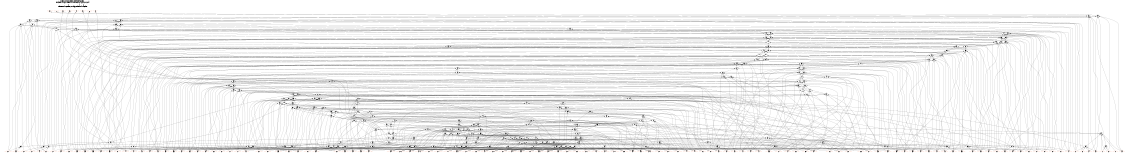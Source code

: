 # Network structure generated by ABC

digraph network {
size = "7.5,10";
center = true;
edge [dir = back];

{
  node [shape = plaintext];
  edge [style = invis];
  LevelTitle1 [label=""];
  LevelTitle2 [label=""];
  Level32 [label = ""];
  Level31 [label = ""];
  Level30 [label = ""];
  Level29 [label = ""];
  Level28 [label = ""];
  Level27 [label = ""];
  Level26 [label = ""];
  Level25 [label = ""];
  Level24 [label = ""];
  Level23 [label = ""];
  Level22 [label = ""];
  Level21 [label = ""];
  Level20 [label = ""];
  Level19 [label = ""];
  Level18 [label = ""];
  Level17 [label = ""];
  Level16 [label = ""];
  Level15 [label = ""];
  Level14 [label = ""];
  Level13 [label = ""];
  Level12 [label = ""];
  Level11 [label = ""];
  Level10 [label = ""];
  Level9 [label = ""];
  Level8 [label = ""];
  Level7 [label = ""];
  Level6 [label = ""];
  Level5 [label = ""];
  Level4 [label = ""];
  Level3 [label = ""];
  Level2 [label = ""];
  Level1 [label = ""];
  Level0 [label = ""];
  LevelTitle1 ->  LevelTitle2 ->  Level32 ->  Level31 ->  Level30 ->  Level29 ->  Level28 ->  Level27 ->  Level26 ->  Level25 ->  Level24 ->  Level23 ->  Level22 ->  Level21 ->  Level20 ->  Level19 ->  Level18 ->  Level17 ->  Level16 ->  Level15 ->  Level14 ->  Level13 ->  Level12 ->  Level11 ->  Level10 ->  Level9 ->  Level8 ->  Level7 ->  Level6 ->  Level5 ->  Level4 ->  Level3 ->  Level2 ->  Level1 ->  Level0;
}

{
  rank = same;
  LevelTitle1;
  title1 [shape=plaintext,
          fontsize=20,
          fontname = "Times-Roman",
          label="Network structure visualized by ABC\nBenchmark \"top\". Time was Wed Oct 16 16:02:00 2024. "
         ];
}

{
  rank = same;
  LevelTitle2;
  title2 [shape=plaintext,
          fontsize=18,
          fontname = "Times-Roman",
          label="The network contains 210 logic nodes and 0 latches.\n"
         ];
}

{
  rank = same;
  Level32;
  Node129 [label = "P0", shape = invtriangle, color = coral, fillcolor = coral];
  Node130 [label = "P1", shape = invtriangle, color = coral, fillcolor = coral];
  Node131 [label = "P2", shape = invtriangle, color = coral, fillcolor = coral];
  Node132 [label = "P3", shape = invtriangle, color = coral, fillcolor = coral];
  Node133 [label = "P4", shape = invtriangle, color = coral, fillcolor = coral];
  Node134 [label = "P5", shape = invtriangle, color = coral, fillcolor = coral];
  Node135 [label = "P6", shape = invtriangle, color = coral, fillcolor = coral];
  Node136 [label = "F", shape = invtriangle, color = coral, fillcolor = coral];
}

{
  rank = same;
  Level31;
  Node138 [label = "138\n", shape = ellipse];
  Node200 [label = "200\n", shape = ellipse];
}

{
  rank = same;
  Level30;
  Node139 [label = "139\n", shape = ellipse];
  Node198 [label = "198\n", shape = ellipse];
  Node201 [label = "201\n", shape = ellipse];
  Node263 [label = "263\n", shape = ellipse];
}

{
  rank = same;
  Level29;
  Node140 [label = "140\n", shape = ellipse];
  Node197 [label = "197\n", shape = ellipse];
  Node202 [label = "202\n", shape = ellipse];
  Node259 [label = "259\n", shape = ellipse];
}

{
  rank = same;
  Level28;
  Node141 [label = "141\n", shape = ellipse];
  Node196 [label = "196\n", shape = ellipse];
  Node203 [label = "203\n", shape = ellipse];
  Node258 [label = "258\n", shape = ellipse];
}

{
  rank = same;
  Level27;
  Node142 [label = "142\n", shape = ellipse];
  Node195 [label = "195\n", shape = ellipse];
  Node204 [label = "204\n", shape = ellipse];
  Node257 [label = "257\n", shape = ellipse];
}

{
  rank = same;
  Level26;
  Node143 [label = "143\n", shape = ellipse];
  Node194 [label = "194\n", shape = ellipse];
  Node205 [label = "205\n", shape = ellipse];
  Node256 [label = "256\n", shape = ellipse];
}

{
  rank = same;
  Level25;
  Node144 [label = "144\n", shape = ellipse];
  Node193 [label = "193\n", shape = ellipse];
  Node206 [label = "206\n", shape = ellipse];
  Node255 [label = "255\n", shape = ellipse];
}

{
  rank = same;
  Level24;
  Node145 [label = "145\n", shape = ellipse];
  Node192 [label = "192\n", shape = ellipse];
  Node207 [label = "207\n", shape = ellipse];
  Node254 [label = "254\n", shape = ellipse];
}

{
  rank = same;
  Level23;
  Node146 [label = "146\n", shape = ellipse];
  Node191 [label = "191\n", shape = ellipse];
  Node208 [label = "208\n", shape = ellipse];
  Node253 [label = "253\n", shape = ellipse];
}

{
  rank = same;
  Level22;
  Node147 [label = "147\n", shape = ellipse];
  Node190 [label = "190\n", shape = ellipse];
  Node209 [label = "209\n", shape = ellipse];
  Node252 [label = "252\n", shape = ellipse];
}

{
  rank = same;
  Level21;
  Node148 [label = "148\n", shape = ellipse];
  Node189 [label = "189\n", shape = ellipse];
  Node210 [label = "210\n", shape = ellipse];
  Node251 [label = "251\n", shape = ellipse];
}

{
  rank = same;
  Level20;
  Node149 [label = "149\n", shape = ellipse];
  Node188 [label = "188\n", shape = ellipse];
  Node211 [label = "211\n", shape = ellipse];
  Node250 [label = "250\n", shape = ellipse];
}

{
  rank = same;
  Level19;
  Node150 [label = "150\n", shape = ellipse];
  Node187 [label = "187\n", shape = ellipse];
  Node212 [label = "212\n", shape = ellipse];
  Node249 [label = "249\n", shape = ellipse];
}

{
  rank = same;
  Level18;
  Node151 [label = "151\n", shape = ellipse];
  Node186 [label = "186\n", shape = ellipse];
  Node213 [label = "213\n", shape = ellipse];
  Node248 [label = "248\n", shape = ellipse];
}

{
  rank = same;
  Level17;
  Node152 [label = "152\n", shape = ellipse];
  Node185 [label = "185\n", shape = ellipse];
  Node214 [label = "214\n", shape = ellipse];
  Node247 [label = "247\n", shape = ellipse];
}

{
  rank = same;
  Level16;
  Node153 [label = "153\n", shape = ellipse];
  Node184 [label = "184\n", shape = ellipse];
  Node215 [label = "215\n", shape = ellipse];
  Node246 [label = "246\n", shape = ellipse];
}

{
  rank = same;
  Level15;
  Node154 [label = "154\n", shape = ellipse];
  Node183 [label = "183\n", shape = ellipse];
  Node216 [label = "216\n", shape = ellipse];
  Node245 [label = "245\n", shape = ellipse];
}

{
  rank = same;
  Level14;
  Node155 [label = "155\n", shape = ellipse];
  Node182 [label = "182\n", shape = ellipse];
  Node217 [label = "217\n", shape = ellipse];
  Node244 [label = "244\n", shape = ellipse];
}

{
  rank = same;
  Level13;
  Node156 [label = "156\n", shape = ellipse];
  Node181 [label = "181\n", shape = ellipse];
  Node218 [label = "218\n", shape = ellipse];
  Node243 [label = "243\n", shape = ellipse];
  Node264 [label = "264\n", shape = ellipse];
}

{
  rank = same;
  Level12;
  Node157 [label = "157\n", shape = ellipse];
  Node180 [label = "180\n", shape = ellipse];
  Node219 [label = "219\n", shape = ellipse];
  Node242 [label = "242\n", shape = ellipse];
  Node265 [label = "265\n", shape = ellipse];
  Node305 [label = "305\n", shape = ellipse];
  Node310 [label = "310\n", shape = ellipse];
}

{
  rank = same;
  Level11;
  Node158 [label = "158\n", shape = ellipse];
  Node179 [label = "179\n", shape = ellipse];
  Node220 [label = "220\n", shape = ellipse];
  Node241 [label = "241\n", shape = ellipse];
  Node266 [label = "266\n", shape = ellipse];
  Node311 [label = "311\n", shape = ellipse];
}

{
  rank = same;
  Level10;
  Node159 [label = "159\n", shape = ellipse];
  Node178 [label = "178\n", shape = ellipse];
  Node221 [label = "221\n", shape = ellipse];
  Node240 [label = "240\n", shape = ellipse];
  Node267 [label = "267\n", shape = ellipse];
  Node299 [label = "299\n", shape = ellipse];
  Node312 [label = "312\n", shape = ellipse];
}

{
  rank = same;
  Level9;
  Node160 [label = "160\n", shape = ellipse];
  Node177 [label = "177\n", shape = ellipse];
  Node222 [label = "222\n", shape = ellipse];
  Node239 [label = "239\n", shape = ellipse];
  Node268 [label = "268\n", shape = ellipse];
  Node313 [label = "313\n", shape = ellipse];
}

{
  rank = same;
  Level8;
  Node161 [label = "161\n", shape = ellipse];
  Node176 [label = "176\n", shape = ellipse];
  Node223 [label = "223\n", shape = ellipse];
  Node238 [label = "238\n", shape = ellipse];
  Node269 [label = "269\n", shape = ellipse];
  Node314 [label = "314\n", shape = ellipse];
}

{
  rank = same;
  Level7;
  Node162 [label = "162\n", shape = ellipse];
  Node175 [label = "175\n", shape = ellipse];
  Node224 [label = "224\n", shape = ellipse];
  Node237 [label = "237\n", shape = ellipse];
  Node270 [label = "270\n", shape = ellipse];
  Node292 [label = "292\n", shape = ellipse];
  Node315 [label = "315\n", shape = ellipse];
  Node346 [label = "346\n", shape = ellipse];
}

{
  rank = same;
  Level6;
  Node163 [label = "163\n", shape = ellipse];
  Node174 [label = "174\n", shape = ellipse];
  Node225 [label = "225\n", shape = ellipse];
  Node236 [label = "236\n", shape = ellipse];
  Node271 [label = "271\n", shape = ellipse];
  Node316 [label = "316\n", shape = ellipse];
  Node331 [label = "331\n", shape = ellipse];
  Node341 [label = "341\n", shape = ellipse];
  Node345 [label = "345\n", shape = ellipse];
}

{
  rank = same;
  Level5;
  Node164 [label = "164\n", shape = ellipse];
  Node173 [label = "173\n", shape = ellipse];
  Node226 [label = "226\n", shape = ellipse];
  Node272 [label = "272\n", shape = ellipse];
  Node287 [label = "287\n", shape = ellipse];
  Node317 [label = "317\n", shape = ellipse];
  Node332 [label = "332\n", shape = ellipse];
  Node336 [label = "336\n", shape = ellipse];
  Node342 [label = "342\n", shape = ellipse];
}

{
  rank = same;
  Level4;
  Node165 [label = "165\n", shape = ellipse];
  Node172 [label = "172\n", shape = ellipse];
  Node227 [label = "227\n", shape = ellipse];
  Node273 [label = "273\n", shape = ellipse];
  Node282 [label = "282\n", shape = ellipse];
  Node318 [label = "318\n", shape = ellipse];
  Node333 [label = "333\n", shape = ellipse];
  Node343 [label = "343\n", shape = ellipse];
  Node344 [label = "344\n", shape = ellipse];
  Node347 [label = "347\n", shape = ellipse];
}

{
  rank = same;
  Level3;
  Node166 [label = "166\n", shape = ellipse];
  Node171 [label = "171\n", shape = ellipse];
  Node228 [label = "228\n", shape = ellipse];
  Node233 [label = "233\n", shape = ellipse];
  Node274 [label = "274\n", shape = ellipse];
  Node278 [label = "278\n", shape = ellipse];
  Node319 [label = "319\n", shape = ellipse];
  Node327 [label = "327\n", shape = ellipse];
  Node334 [label = "334\n", shape = ellipse];
  Node335 [label = "335\n", shape = ellipse];
  Node337 [label = "337\n", shape = ellipse];
  Node338 [label = "338\n", shape = ellipse];
  Node339 [label = "339\n", shape = ellipse];
  Node340 [label = "340\n", shape = ellipse];
}

{
  rank = same;
  Level2;
  Node167 [label = "167\n", shape = ellipse];
  Node170 [label = "170\n", shape = ellipse];
  Node229 [label = "229\n", shape = ellipse];
  Node275 [label = "275\n", shape = ellipse];
  Node307 [label = "307\n", shape = ellipse];
  Node308 [label = "308\n", shape = ellipse];
  Node320 [label = "320\n", shape = ellipse];
  Node321 [label = "321\n", shape = ellipse];
  Node322 [label = "322\n", shape = ellipse];
  Node323 [label = "323\n", shape = ellipse];
  Node324 [label = "324\n", shape = ellipse];
  Node325 [label = "325\n", shape = ellipse];
  Node326 [label = "326\n", shape = ellipse];
  Node328 [label = "328\n", shape = ellipse];
  Node329 [label = "329\n", shape = ellipse];
  Node330 [label = "330\n", shape = ellipse];
}

{
  rank = same;
  Level1;
  Node168 [label = "168\n", shape = ellipse];
  Node169 [label = "169\n", shape = ellipse];
  Node199 [label = "199\n", shape = ellipse];
  Node230 [label = "230\n", shape = ellipse];
  Node231 [label = "231\n", shape = ellipse];
  Node232 [label = "232\n", shape = ellipse];
  Node234 [label = "234\n", shape = ellipse];
  Node235 [label = "235\n", shape = ellipse];
  Node260 [label = "260\n", shape = ellipse];
  Node261 [label = "261\n", shape = ellipse];
  Node262 [label = "262\n", shape = ellipse];
  Node276 [label = "276\n", shape = ellipse];
  Node277 [label = "277\n", shape = ellipse];
  Node279 [label = "279\n", shape = ellipse];
  Node280 [label = "280\n", shape = ellipse];
  Node281 [label = "281\n", shape = ellipse];
  Node283 [label = "283\n", shape = ellipse];
  Node284 [label = "284\n", shape = ellipse];
  Node285 [label = "285\n", shape = ellipse];
  Node286 [label = "286\n", shape = ellipse];
  Node288 [label = "288\n", shape = ellipse];
  Node289 [label = "289\n", shape = ellipse];
  Node290 [label = "290\n", shape = ellipse];
  Node291 [label = "291\n", shape = ellipse];
  Node293 [label = "293\n", shape = ellipse];
  Node294 [label = "294\n", shape = ellipse];
  Node295 [label = "295\n", shape = ellipse];
  Node296 [label = "296\n", shape = ellipse];
  Node297 [label = "297\n", shape = ellipse];
  Node298 [label = "298\n", shape = ellipse];
  Node300 [label = "300\n", shape = ellipse];
  Node301 [label = "301\n", shape = ellipse];
  Node302 [label = "302\n", shape = ellipse];
  Node303 [label = "303\n", shape = ellipse];
  Node304 [label = "304\n", shape = ellipse];
  Node306 [label = "306\n", shape = ellipse];
  Node309 [label = "309\n", shape = ellipse];
}

{
  rank = same;
  Level0;
  Node1 [label = "A0", shape = triangle, color = coral, fillcolor = coral];
  Node2 [label = "A1", shape = triangle, color = coral, fillcolor = coral];
  Node3 [label = "A2", shape = triangle, color = coral, fillcolor = coral];
  Node4 [label = "A3", shape = triangle, color = coral, fillcolor = coral];
  Node5 [label = "A4", shape = triangle, color = coral, fillcolor = coral];
  Node6 [label = "A5", shape = triangle, color = coral, fillcolor = coral];
  Node7 [label = "A6", shape = triangle, color = coral, fillcolor = coral];
  Node8 [label = "A7", shape = triangle, color = coral, fillcolor = coral];
  Node9 [label = "A8", shape = triangle, color = coral, fillcolor = coral];
  Node10 [label = "A9", shape = triangle, color = coral, fillcolor = coral];
  Node11 [label = "A10", shape = triangle, color = coral, fillcolor = coral];
  Node12 [label = "A11", shape = triangle, color = coral, fillcolor = coral];
  Node13 [label = "A12", shape = triangle, color = coral, fillcolor = coral];
  Node14 [label = "A13", shape = triangle, color = coral, fillcolor = coral];
  Node15 [label = "A14", shape = triangle, color = coral, fillcolor = coral];
  Node16 [label = "A15", shape = triangle, color = coral, fillcolor = coral];
  Node17 [label = "A16", shape = triangle, color = coral, fillcolor = coral];
  Node18 [label = "A17", shape = triangle, color = coral, fillcolor = coral];
  Node19 [label = "A18", shape = triangle, color = coral, fillcolor = coral];
  Node20 [label = "A19", shape = triangle, color = coral, fillcolor = coral];
  Node21 [label = "A20", shape = triangle, color = coral, fillcolor = coral];
  Node22 [label = "A21", shape = triangle, color = coral, fillcolor = coral];
  Node23 [label = "A22", shape = triangle, color = coral, fillcolor = coral];
  Node24 [label = "A23", shape = triangle, color = coral, fillcolor = coral];
  Node25 [label = "A24", shape = triangle, color = coral, fillcolor = coral];
  Node26 [label = "A25", shape = triangle, color = coral, fillcolor = coral];
  Node27 [label = "A26", shape = triangle, color = coral, fillcolor = coral];
  Node28 [label = "A27", shape = triangle, color = coral, fillcolor = coral];
  Node29 [label = "A28", shape = triangle, color = coral, fillcolor = coral];
  Node30 [label = "A29", shape = triangle, color = coral, fillcolor = coral];
  Node31 [label = "A30", shape = triangle, color = coral, fillcolor = coral];
  Node32 [label = "A31", shape = triangle, color = coral, fillcolor = coral];
  Node33 [label = "A32", shape = triangle, color = coral, fillcolor = coral];
  Node34 [label = "A33", shape = triangle, color = coral, fillcolor = coral];
  Node35 [label = "A34", shape = triangle, color = coral, fillcolor = coral];
  Node36 [label = "A35", shape = triangle, color = coral, fillcolor = coral];
  Node37 [label = "A36", shape = triangle, color = coral, fillcolor = coral];
  Node38 [label = "A37", shape = triangle, color = coral, fillcolor = coral];
  Node39 [label = "A38", shape = triangle, color = coral, fillcolor = coral];
  Node40 [label = "A39", shape = triangle, color = coral, fillcolor = coral];
  Node41 [label = "A40", shape = triangle, color = coral, fillcolor = coral];
  Node42 [label = "A41", shape = triangle, color = coral, fillcolor = coral];
  Node43 [label = "A42", shape = triangle, color = coral, fillcolor = coral];
  Node44 [label = "A43", shape = triangle, color = coral, fillcolor = coral];
  Node45 [label = "A44", shape = triangle, color = coral, fillcolor = coral];
  Node46 [label = "A45", shape = triangle, color = coral, fillcolor = coral];
  Node47 [label = "A46", shape = triangle, color = coral, fillcolor = coral];
  Node48 [label = "A47", shape = triangle, color = coral, fillcolor = coral];
  Node49 [label = "A48", shape = triangle, color = coral, fillcolor = coral];
  Node50 [label = "A49", shape = triangle, color = coral, fillcolor = coral];
  Node51 [label = "A50", shape = triangle, color = coral, fillcolor = coral];
  Node52 [label = "A51", shape = triangle, color = coral, fillcolor = coral];
  Node53 [label = "A52", shape = triangle, color = coral, fillcolor = coral];
  Node54 [label = "A53", shape = triangle, color = coral, fillcolor = coral];
  Node55 [label = "A54", shape = triangle, color = coral, fillcolor = coral];
  Node56 [label = "A55", shape = triangle, color = coral, fillcolor = coral];
  Node57 [label = "A56", shape = triangle, color = coral, fillcolor = coral];
  Node58 [label = "A57", shape = triangle, color = coral, fillcolor = coral];
  Node59 [label = "A58", shape = triangle, color = coral, fillcolor = coral];
  Node60 [label = "A59", shape = triangle, color = coral, fillcolor = coral];
  Node61 [label = "A60", shape = triangle, color = coral, fillcolor = coral];
  Node62 [label = "A61", shape = triangle, color = coral, fillcolor = coral];
  Node63 [label = "A62", shape = triangle, color = coral, fillcolor = coral];
  Node64 [label = "A63", shape = triangle, color = coral, fillcolor = coral];
  Node65 [label = "A64", shape = triangle, color = coral, fillcolor = coral];
  Node66 [label = "A65", shape = triangle, color = coral, fillcolor = coral];
  Node67 [label = "A66", shape = triangle, color = coral, fillcolor = coral];
  Node68 [label = "A67", shape = triangle, color = coral, fillcolor = coral];
  Node69 [label = "A68", shape = triangle, color = coral, fillcolor = coral];
  Node70 [label = "A69", shape = triangle, color = coral, fillcolor = coral];
  Node71 [label = "A70", shape = triangle, color = coral, fillcolor = coral];
  Node72 [label = "A71", shape = triangle, color = coral, fillcolor = coral];
  Node73 [label = "A72", shape = triangle, color = coral, fillcolor = coral];
  Node74 [label = "A73", shape = triangle, color = coral, fillcolor = coral];
  Node75 [label = "A74", shape = triangle, color = coral, fillcolor = coral];
  Node76 [label = "A75", shape = triangle, color = coral, fillcolor = coral];
  Node77 [label = "A76", shape = triangle, color = coral, fillcolor = coral];
  Node78 [label = "A77", shape = triangle, color = coral, fillcolor = coral];
  Node79 [label = "A78", shape = triangle, color = coral, fillcolor = coral];
  Node80 [label = "A79", shape = triangle, color = coral, fillcolor = coral];
  Node81 [label = "A80", shape = triangle, color = coral, fillcolor = coral];
  Node82 [label = "A81", shape = triangle, color = coral, fillcolor = coral];
  Node83 [label = "A82", shape = triangle, color = coral, fillcolor = coral];
  Node84 [label = "A83", shape = triangle, color = coral, fillcolor = coral];
  Node85 [label = "A84", shape = triangle, color = coral, fillcolor = coral];
  Node86 [label = "A85", shape = triangle, color = coral, fillcolor = coral];
  Node87 [label = "A86", shape = triangle, color = coral, fillcolor = coral];
  Node88 [label = "A87", shape = triangle, color = coral, fillcolor = coral];
  Node89 [label = "A88", shape = triangle, color = coral, fillcolor = coral];
  Node90 [label = "A89", shape = triangle, color = coral, fillcolor = coral];
  Node91 [label = "A90", shape = triangle, color = coral, fillcolor = coral];
  Node92 [label = "A91", shape = triangle, color = coral, fillcolor = coral];
  Node93 [label = "A92", shape = triangle, color = coral, fillcolor = coral];
  Node94 [label = "A93", shape = triangle, color = coral, fillcolor = coral];
  Node95 [label = "A94", shape = triangle, color = coral, fillcolor = coral];
  Node96 [label = "A95", shape = triangle, color = coral, fillcolor = coral];
  Node97 [label = "A96", shape = triangle, color = coral, fillcolor = coral];
  Node98 [label = "A97", shape = triangle, color = coral, fillcolor = coral];
  Node99 [label = "A98", shape = triangle, color = coral, fillcolor = coral];
  Node100 [label = "A99", shape = triangle, color = coral, fillcolor = coral];
  Node101 [label = "A100", shape = triangle, color = coral, fillcolor = coral];
  Node102 [label = "A101", shape = triangle, color = coral, fillcolor = coral];
  Node103 [label = "A102", shape = triangle, color = coral, fillcolor = coral];
  Node104 [label = "A103", shape = triangle, color = coral, fillcolor = coral];
  Node105 [label = "A104", shape = triangle, color = coral, fillcolor = coral];
  Node106 [label = "A105", shape = triangle, color = coral, fillcolor = coral];
  Node107 [label = "A106", shape = triangle, color = coral, fillcolor = coral];
  Node108 [label = "A107", shape = triangle, color = coral, fillcolor = coral];
  Node109 [label = "A108", shape = triangle, color = coral, fillcolor = coral];
  Node110 [label = "A109", shape = triangle, color = coral, fillcolor = coral];
  Node111 [label = "A110", shape = triangle, color = coral, fillcolor = coral];
  Node112 [label = "A111", shape = triangle, color = coral, fillcolor = coral];
  Node113 [label = "A112", shape = triangle, color = coral, fillcolor = coral];
  Node114 [label = "A113", shape = triangle, color = coral, fillcolor = coral];
  Node115 [label = "A114", shape = triangle, color = coral, fillcolor = coral];
  Node116 [label = "A115", shape = triangle, color = coral, fillcolor = coral];
  Node117 [label = "A116", shape = triangle, color = coral, fillcolor = coral];
  Node118 [label = "A117", shape = triangle, color = coral, fillcolor = coral];
  Node119 [label = "A118", shape = triangle, color = coral, fillcolor = coral];
  Node120 [label = "A119", shape = triangle, color = coral, fillcolor = coral];
  Node121 [label = "A120", shape = triangle, color = coral, fillcolor = coral];
  Node122 [label = "A121", shape = triangle, color = coral, fillcolor = coral];
  Node123 [label = "A122", shape = triangle, color = coral, fillcolor = coral];
  Node124 [label = "A123", shape = triangle, color = coral, fillcolor = coral];
  Node125 [label = "A124", shape = triangle, color = coral, fillcolor = coral];
  Node126 [label = "A125", shape = triangle, color = coral, fillcolor = coral];
  Node127 [label = "A126", shape = triangle, color = coral, fillcolor = coral];
  Node128 [label = "A127", shape = triangle, color = coral, fillcolor = coral];
}

title1 -> title2 [style = invis];
title2 -> Node129 [style = invis];
title2 -> Node130 [style = invis];
title2 -> Node131 [style = invis];
title2 -> Node132 [style = invis];
title2 -> Node133 [style = invis];
title2 -> Node134 [style = invis];
title2 -> Node135 [style = invis];
title2 -> Node136 [style = invis];
Node129 -> Node130 [style = invis];
Node130 -> Node131 [style = invis];
Node131 -> Node132 [style = invis];
Node132 -> Node133 [style = invis];
Node133 -> Node134 [style = invis];
Node134 -> Node135 [style = invis];
Node135 -> Node136 [style = invis];
Node129 -> Node138 [style = solid];
Node130 -> Node200 [style = solid];
Node131 -> Node264 [style = solid];
Node132 -> Node310 [style = solid];
Node133 -> Node331 [style = solid];
Node134 -> Node341 [style = solid];
Node135 -> Node345 [style = solid];
Node136 -> Node346 [style = solid];
Node138 -> Node139 [style = solid];
Node138 -> Node198 [style = solid];
Node138 -> Node199 [style = solid];
Node138 -> Node4 [style = solid];
Node138 -> Node5 [style = solid];
Node138 -> Node6 [style = solid];
Node139 -> Node140 [style = solid];
Node139 -> Node197 [style = solid];
Node139 -> Node8 [style = solid];
Node139 -> Node9 [style = solid];
Node139 -> Node10 [style = solid];
Node140 -> Node141 [style = solid];
Node140 -> Node196 [style = solid];
Node140 -> Node12 [style = solid];
Node140 -> Node13 [style = solid];
Node140 -> Node14 [style = solid];
Node141 -> Node142 [style = solid];
Node141 -> Node195 [style = solid];
Node141 -> Node16 [style = solid];
Node141 -> Node17 [style = solid];
Node141 -> Node18 [style = solid];
Node142 -> Node143 [style = solid];
Node142 -> Node194 [style = solid];
Node142 -> Node20 [style = solid];
Node142 -> Node21 [style = solid];
Node142 -> Node22 [style = solid];
Node143 -> Node144 [style = solid];
Node143 -> Node193 [style = solid];
Node143 -> Node24 [style = solid];
Node143 -> Node25 [style = solid];
Node143 -> Node26 [style = solid];
Node144 -> Node145 [style = solid];
Node144 -> Node192 [style = solid];
Node144 -> Node28 [style = solid];
Node144 -> Node29 [style = solid];
Node144 -> Node30 [style = solid];
Node145 -> Node146 [style = solid];
Node145 -> Node191 [style = solid];
Node145 -> Node32 [style = solid];
Node145 -> Node33 [style = solid];
Node145 -> Node34 [style = solid];
Node146 -> Node147 [style = solid];
Node146 -> Node190 [style = solid];
Node146 -> Node36 [style = solid];
Node146 -> Node37 [style = solid];
Node146 -> Node38 [style = solid];
Node147 -> Node148 [style = solid];
Node147 -> Node189 [style = solid];
Node147 -> Node40 [style = solid];
Node147 -> Node41 [style = solid];
Node147 -> Node42 [style = solid];
Node148 -> Node149 [style = solid];
Node148 -> Node188 [style = solid];
Node148 -> Node44 [style = solid];
Node148 -> Node45 [style = solid];
Node148 -> Node46 [style = solid];
Node149 -> Node150 [style = solid];
Node149 -> Node187 [style = solid];
Node149 -> Node48 [style = solid];
Node149 -> Node49 [style = solid];
Node149 -> Node50 [style = solid];
Node150 -> Node151 [style = solid];
Node150 -> Node186 [style = solid];
Node150 -> Node52 [style = solid];
Node150 -> Node53 [style = solid];
Node150 -> Node54 [style = solid];
Node151 -> Node152 [style = solid];
Node151 -> Node185 [style = solid];
Node151 -> Node56 [style = solid];
Node151 -> Node57 [style = solid];
Node151 -> Node58 [style = solid];
Node152 -> Node153 [style = solid];
Node152 -> Node184 [style = solid];
Node152 -> Node60 [style = solid];
Node152 -> Node61 [style = solid];
Node152 -> Node62 [style = solid];
Node153 -> Node154 [style = solid];
Node153 -> Node183 [style = solid];
Node153 -> Node64 [style = solid];
Node153 -> Node65 [style = solid];
Node153 -> Node66 [style = solid];
Node154 -> Node155 [style = solid];
Node154 -> Node182 [style = solid];
Node154 -> Node68 [style = solid];
Node154 -> Node69 [style = solid];
Node154 -> Node70 [style = solid];
Node155 -> Node156 [style = solid];
Node155 -> Node181 [style = solid];
Node155 -> Node72 [style = solid];
Node155 -> Node73 [style = solid];
Node155 -> Node74 [style = solid];
Node156 -> Node157 [style = solid];
Node156 -> Node180 [style = solid];
Node156 -> Node76 [style = solid];
Node156 -> Node77 [style = solid];
Node156 -> Node78 [style = solid];
Node157 -> Node158 [style = solid];
Node157 -> Node179 [style = solid];
Node157 -> Node80 [style = solid];
Node157 -> Node81 [style = solid];
Node157 -> Node82 [style = solid];
Node158 -> Node159 [style = solid];
Node158 -> Node178 [style = solid];
Node158 -> Node84 [style = solid];
Node158 -> Node85 [style = solid];
Node158 -> Node86 [style = solid];
Node159 -> Node160 [style = solid];
Node159 -> Node177 [style = solid];
Node159 -> Node88 [style = solid];
Node159 -> Node89 [style = solid];
Node159 -> Node90 [style = solid];
Node160 -> Node161 [style = solid];
Node160 -> Node176 [style = solid];
Node160 -> Node92 [style = solid];
Node160 -> Node93 [style = solid];
Node160 -> Node94 [style = solid];
Node161 -> Node162 [style = solid];
Node161 -> Node175 [style = solid];
Node161 -> Node96 [style = solid];
Node161 -> Node97 [style = solid];
Node161 -> Node98 [style = solid];
Node162 -> Node163 [style = solid];
Node162 -> Node174 [style = solid];
Node162 -> Node100 [style = solid];
Node162 -> Node101 [style = solid];
Node162 -> Node102 [style = solid];
Node163 -> Node164 [style = solid];
Node163 -> Node173 [style = solid];
Node163 -> Node104 [style = solid];
Node163 -> Node105 [style = solid];
Node163 -> Node106 [style = solid];
Node164 -> Node165 [style = solid];
Node164 -> Node172 [style = solid];
Node164 -> Node108 [style = solid];
Node164 -> Node109 [style = solid];
Node164 -> Node110 [style = solid];
Node165 -> Node166 [style = solid];
Node165 -> Node171 [style = solid];
Node165 -> Node112 [style = solid];
Node165 -> Node113 [style = solid];
Node165 -> Node114 [style = solid];
Node166 -> Node167 [style = solid];
Node166 -> Node170 [style = solid];
Node166 -> Node116 [style = solid];
Node166 -> Node117 [style = solid];
Node166 -> Node118 [style = solid];
Node167 -> Node168 [style = solid];
Node167 -> Node169 [style = solid];
Node167 -> Node120 [style = solid];
Node167 -> Node121 [style = solid];
Node167 -> Node122 [style = solid];
Node168 -> Node124 [style = solid];
Node168 -> Node125 [style = solid];
Node168 -> Node126 [style = solid];
Node168 -> Node127 [style = solid];
Node168 -> Node128 [style = solid];
Node169 -> Node123 [style = solid];
Node169 -> Node124 [style = solid];
Node169 -> Node125 [style = solid];
Node169 -> Node126 [style = solid];
Node169 -> Node127 [style = solid];
Node169 -> Node128 [style = solid];
Node170 -> Node168 [style = solid];
Node170 -> Node169 [style = solid];
Node170 -> Node119 [style = solid];
Node170 -> Node120 [style = solid];
Node170 -> Node121 [style = solid];
Node170 -> Node122 [style = solid];
Node171 -> Node167 [style = solid];
Node171 -> Node170 [style = solid];
Node171 -> Node115 [style = solid];
Node171 -> Node116 [style = solid];
Node171 -> Node117 [style = solid];
Node171 -> Node118 [style = solid];
Node172 -> Node166 [style = solid];
Node172 -> Node171 [style = solid];
Node172 -> Node111 [style = solid];
Node172 -> Node112 [style = solid];
Node172 -> Node113 [style = solid];
Node172 -> Node114 [style = solid];
Node173 -> Node165 [style = solid];
Node173 -> Node172 [style = solid];
Node173 -> Node107 [style = solid];
Node173 -> Node108 [style = solid];
Node173 -> Node109 [style = solid];
Node173 -> Node110 [style = solid];
Node174 -> Node164 [style = solid];
Node174 -> Node173 [style = solid];
Node174 -> Node103 [style = solid];
Node174 -> Node104 [style = solid];
Node174 -> Node105 [style = solid];
Node174 -> Node106 [style = solid];
Node175 -> Node163 [style = solid];
Node175 -> Node174 [style = solid];
Node175 -> Node99 [style = solid];
Node175 -> Node100 [style = solid];
Node175 -> Node101 [style = solid];
Node175 -> Node102 [style = solid];
Node176 -> Node162 [style = solid];
Node176 -> Node175 [style = solid];
Node176 -> Node95 [style = solid];
Node176 -> Node96 [style = solid];
Node176 -> Node97 [style = solid];
Node176 -> Node98 [style = solid];
Node177 -> Node161 [style = solid];
Node177 -> Node176 [style = solid];
Node177 -> Node91 [style = solid];
Node177 -> Node92 [style = solid];
Node177 -> Node93 [style = solid];
Node177 -> Node94 [style = solid];
Node178 -> Node160 [style = solid];
Node178 -> Node177 [style = solid];
Node178 -> Node87 [style = solid];
Node178 -> Node88 [style = solid];
Node178 -> Node89 [style = solid];
Node178 -> Node90 [style = solid];
Node179 -> Node159 [style = solid];
Node179 -> Node178 [style = solid];
Node179 -> Node83 [style = solid];
Node179 -> Node84 [style = solid];
Node179 -> Node85 [style = solid];
Node179 -> Node86 [style = solid];
Node180 -> Node158 [style = solid];
Node180 -> Node179 [style = solid];
Node180 -> Node79 [style = solid];
Node180 -> Node80 [style = solid];
Node180 -> Node81 [style = solid];
Node180 -> Node82 [style = solid];
Node181 -> Node157 [style = solid];
Node181 -> Node180 [style = solid];
Node181 -> Node75 [style = solid];
Node181 -> Node76 [style = solid];
Node181 -> Node77 [style = solid];
Node181 -> Node78 [style = solid];
Node182 -> Node156 [style = solid];
Node182 -> Node181 [style = solid];
Node182 -> Node71 [style = solid];
Node182 -> Node72 [style = solid];
Node182 -> Node73 [style = solid];
Node182 -> Node74 [style = solid];
Node183 -> Node155 [style = solid];
Node183 -> Node182 [style = solid];
Node183 -> Node67 [style = solid];
Node183 -> Node68 [style = solid];
Node183 -> Node69 [style = solid];
Node183 -> Node70 [style = solid];
Node184 -> Node154 [style = solid];
Node184 -> Node183 [style = solid];
Node184 -> Node63 [style = solid];
Node184 -> Node64 [style = solid];
Node184 -> Node65 [style = solid];
Node184 -> Node66 [style = solid];
Node185 -> Node153 [style = solid];
Node185 -> Node184 [style = solid];
Node185 -> Node59 [style = solid];
Node185 -> Node60 [style = solid];
Node185 -> Node61 [style = solid];
Node185 -> Node62 [style = solid];
Node186 -> Node152 [style = solid];
Node186 -> Node185 [style = solid];
Node186 -> Node55 [style = solid];
Node186 -> Node56 [style = solid];
Node186 -> Node57 [style = solid];
Node186 -> Node58 [style = solid];
Node187 -> Node151 [style = solid];
Node187 -> Node186 [style = solid];
Node187 -> Node51 [style = solid];
Node187 -> Node52 [style = solid];
Node187 -> Node53 [style = solid];
Node187 -> Node54 [style = solid];
Node188 -> Node150 [style = solid];
Node188 -> Node187 [style = solid];
Node188 -> Node47 [style = solid];
Node188 -> Node48 [style = solid];
Node188 -> Node49 [style = solid];
Node188 -> Node50 [style = solid];
Node189 -> Node149 [style = solid];
Node189 -> Node188 [style = solid];
Node189 -> Node43 [style = solid];
Node189 -> Node44 [style = solid];
Node189 -> Node45 [style = solid];
Node189 -> Node46 [style = solid];
Node190 -> Node148 [style = solid];
Node190 -> Node189 [style = solid];
Node190 -> Node39 [style = solid];
Node190 -> Node40 [style = solid];
Node190 -> Node41 [style = solid];
Node190 -> Node42 [style = solid];
Node191 -> Node147 [style = solid];
Node191 -> Node190 [style = solid];
Node191 -> Node35 [style = solid];
Node191 -> Node36 [style = solid];
Node191 -> Node37 [style = solid];
Node191 -> Node38 [style = solid];
Node192 -> Node146 [style = solid];
Node192 -> Node191 [style = solid];
Node192 -> Node31 [style = solid];
Node192 -> Node32 [style = solid];
Node192 -> Node33 [style = solid];
Node192 -> Node34 [style = solid];
Node193 -> Node145 [style = solid];
Node193 -> Node192 [style = solid];
Node193 -> Node27 [style = solid];
Node193 -> Node28 [style = solid];
Node193 -> Node29 [style = solid];
Node193 -> Node30 [style = solid];
Node194 -> Node144 [style = solid];
Node194 -> Node193 [style = solid];
Node194 -> Node23 [style = solid];
Node194 -> Node24 [style = solid];
Node194 -> Node25 [style = solid];
Node194 -> Node26 [style = solid];
Node195 -> Node143 [style = solid];
Node195 -> Node194 [style = solid];
Node195 -> Node19 [style = solid];
Node195 -> Node20 [style = solid];
Node195 -> Node21 [style = solid];
Node195 -> Node22 [style = solid];
Node196 -> Node142 [style = solid];
Node196 -> Node195 [style = solid];
Node196 -> Node15 [style = solid];
Node196 -> Node16 [style = solid];
Node196 -> Node17 [style = solid];
Node196 -> Node18 [style = solid];
Node197 -> Node141 [style = solid];
Node197 -> Node196 [style = solid];
Node197 -> Node11 [style = solid];
Node197 -> Node12 [style = solid];
Node197 -> Node13 [style = solid];
Node197 -> Node14 [style = solid];
Node198 -> Node140 [style = solid];
Node198 -> Node197 [style = solid];
Node198 -> Node7 [style = solid];
Node198 -> Node8 [style = solid];
Node198 -> Node9 [style = solid];
Node198 -> Node10 [style = solid];
Node199 -> Node2 [style = solid];
Node199 -> Node3 [style = solid];
Node200 -> Node201 [style = solid];
Node200 -> Node263 [style = solid];
Node200 -> Node3 [style = solid];
Node200 -> Node4 [style = solid];
Node200 -> Node5 [style = solid];
Node200 -> Node6 [style = solid];
Node201 -> Node202 [style = solid];
Node201 -> Node259 [style = solid];
Node201 -> Node261 [style = solid];
Node201 -> Node262 [style = solid];
Node202 -> Node203 [style = solid];
Node202 -> Node258 [style = solid];
Node202 -> Node15 [style = solid];
Node202 -> Node16 [style = solid];
Node203 -> Node204 [style = solid];
Node203 -> Node257 [style = solid];
Node203 -> Node19 [style = solid];
Node203 -> Node20 [style = solid];
Node204 -> Node205 [style = solid];
Node204 -> Node256 [style = solid];
Node204 -> Node23 [style = solid];
Node204 -> Node24 [style = solid];
Node205 -> Node206 [style = solid];
Node205 -> Node255 [style = solid];
Node205 -> Node27 [style = solid];
Node205 -> Node28 [style = solid];
Node206 -> Node207 [style = solid];
Node206 -> Node254 [style = solid];
Node206 -> Node31 [style = solid];
Node206 -> Node32 [style = solid];
Node207 -> Node208 [style = solid];
Node207 -> Node253 [style = solid];
Node207 -> Node35 [style = solid];
Node207 -> Node36 [style = solid];
Node208 -> Node209 [style = solid];
Node208 -> Node252 [style = solid];
Node208 -> Node39 [style = solid];
Node208 -> Node40 [style = solid];
Node209 -> Node210 [style = solid];
Node209 -> Node251 [style = solid];
Node209 -> Node43 [style = solid];
Node209 -> Node44 [style = solid];
Node210 -> Node211 [style = solid];
Node210 -> Node250 [style = solid];
Node210 -> Node47 [style = solid];
Node210 -> Node48 [style = solid];
Node211 -> Node212 [style = solid];
Node211 -> Node249 [style = solid];
Node211 -> Node51 [style = solid];
Node211 -> Node52 [style = solid];
Node212 -> Node213 [style = solid];
Node212 -> Node248 [style = solid];
Node212 -> Node55 [style = solid];
Node212 -> Node56 [style = solid];
Node213 -> Node214 [style = solid];
Node213 -> Node247 [style = solid];
Node213 -> Node59 [style = solid];
Node213 -> Node60 [style = solid];
Node214 -> Node215 [style = solid];
Node214 -> Node246 [style = solid];
Node214 -> Node63 [style = solid];
Node214 -> Node64 [style = solid];
Node215 -> Node216 [style = solid];
Node215 -> Node245 [style = solid];
Node215 -> Node67 [style = solid];
Node215 -> Node68 [style = solid];
Node216 -> Node217 [style = solid];
Node216 -> Node244 [style = solid];
Node216 -> Node71 [style = solid];
Node216 -> Node72 [style = solid];
Node217 -> Node218 [style = solid];
Node217 -> Node243 [style = solid];
Node217 -> Node75 [style = solid];
Node217 -> Node76 [style = solid];
Node218 -> Node219 [style = solid];
Node218 -> Node242 [style = solid];
Node218 -> Node79 [style = solid];
Node218 -> Node80 [style = solid];
Node219 -> Node220 [style = solid];
Node219 -> Node241 [style = solid];
Node219 -> Node83 [style = solid];
Node219 -> Node84 [style = solid];
Node220 -> Node221 [style = solid];
Node220 -> Node240 [style = solid];
Node220 -> Node87 [style = solid];
Node220 -> Node88 [style = solid];
Node221 -> Node222 [style = solid];
Node221 -> Node239 [style = solid];
Node221 -> Node91 [style = solid];
Node221 -> Node92 [style = solid];
Node222 -> Node223 [style = solid];
Node222 -> Node238 [style = solid];
Node222 -> Node95 [style = solid];
Node222 -> Node96 [style = solid];
Node223 -> Node224 [style = solid];
Node223 -> Node237 [style = solid];
Node223 -> Node99 [style = solid];
Node223 -> Node100 [style = solid];
Node224 -> Node225 [style = solid];
Node224 -> Node236 [style = solid];
Node224 -> Node103 [style = solid];
Node224 -> Node104 [style = solid];
Node225 -> Node226 [style = solid];
Node225 -> Node227 [style = solid];
Node225 -> Node107 [style = solid];
Node225 -> Node108 [style = solid];
Node226 -> Node227 [style = solid];
Node226 -> Node228 [style = solid];
Node226 -> Node233 [style = solid];
Node226 -> Node235 [style = solid];
Node226 -> Node109 [style = solid];
Node226 -> Node110 [style = solid];
Node227 -> Node228 [style = solid];
Node227 -> Node233 [style = solid];
Node227 -> Node235 [style = solid];
Node227 -> Node111 [style = solid];
Node227 -> Node112 [style = solid];
Node228 -> Node229 [style = solid];
Node228 -> Node231 [style = solid];
Node228 -> Node232 [style = solid];
Node228 -> Node119 [style = solid];
Node228 -> Node120 [style = solid];
Node229 -> Node230 [style = solid];
Node229 -> Node231 [style = solid];
Node229 -> Node121 [style = solid];
Node229 -> Node127 [style = solid];
Node229 -> Node128 [style = solid];
Node230 -> Node122 [style = solid];
Node230 -> Node123 [style = solid];
Node230 -> Node124 [style = solid];
Node230 -> Node125 [style = solid];
Node230 -> Node126 [style = solid];
Node231 -> Node123 [style = solid];
Node231 -> Node124 [style = solid];
Node231 -> Node125 [style = solid];
Node231 -> Node126 [style = solid];
Node231 -> Node127 [style = solid];
Node231 -> Node128 [style = solid];
Node232 -> Node117 [style = solid];
Node232 -> Node118 [style = solid];
Node233 -> Node229 [style = solid];
Node233 -> Node231 [style = solid];
Node233 -> Node232 [style = solid];
Node233 -> Node234 [style = solid];
Node233 -> Node119 [style = solid];
Node233 -> Node120 [style = solid];
Node234 -> Node115 [style = solid];
Node234 -> Node116 [style = solid];
Node235 -> Node113 [style = solid];
Node235 -> Node114 [style = solid];
Node236 -> Node226 [style = solid];
Node236 -> Node227 [style = solid];
Node236 -> Node105 [style = solid];
Node236 -> Node106 [style = solid];
Node236 -> Node107 [style = solid];
Node236 -> Node108 [style = solid];
Node237 -> Node225 [style = solid];
Node237 -> Node236 [style = solid];
Node237 -> Node101 [style = solid];
Node237 -> Node102 [style = solid];
Node237 -> Node103 [style = solid];
Node237 -> Node104 [style = solid];
Node238 -> Node224 [style = solid];
Node238 -> Node237 [style = solid];
Node238 -> Node97 [style = solid];
Node238 -> Node98 [style = solid];
Node238 -> Node99 [style = solid];
Node238 -> Node100 [style = solid];
Node239 -> Node223 [style = solid];
Node239 -> Node238 [style = solid];
Node239 -> Node93 [style = solid];
Node239 -> Node94 [style = solid];
Node239 -> Node95 [style = solid];
Node239 -> Node96 [style = solid];
Node240 -> Node222 [style = solid];
Node240 -> Node239 [style = solid];
Node240 -> Node89 [style = solid];
Node240 -> Node90 [style = solid];
Node240 -> Node91 [style = solid];
Node240 -> Node92 [style = solid];
Node241 -> Node221 [style = solid];
Node241 -> Node240 [style = solid];
Node241 -> Node85 [style = solid];
Node241 -> Node86 [style = solid];
Node241 -> Node87 [style = solid];
Node241 -> Node88 [style = solid];
Node242 -> Node220 [style = solid];
Node242 -> Node241 [style = solid];
Node242 -> Node81 [style = solid];
Node242 -> Node82 [style = solid];
Node242 -> Node83 [style = solid];
Node242 -> Node84 [style = solid];
Node243 -> Node219 [style = solid];
Node243 -> Node242 [style = solid];
Node243 -> Node77 [style = solid];
Node243 -> Node78 [style = solid];
Node243 -> Node79 [style = solid];
Node243 -> Node80 [style = solid];
Node244 -> Node218 [style = solid];
Node244 -> Node243 [style = solid];
Node244 -> Node73 [style = solid];
Node244 -> Node74 [style = solid];
Node244 -> Node75 [style = solid];
Node244 -> Node76 [style = solid];
Node245 -> Node217 [style = solid];
Node245 -> Node244 [style = solid];
Node245 -> Node69 [style = solid];
Node245 -> Node70 [style = solid];
Node245 -> Node71 [style = solid];
Node245 -> Node72 [style = solid];
Node246 -> Node216 [style = solid];
Node246 -> Node245 [style = solid];
Node246 -> Node65 [style = solid];
Node246 -> Node66 [style = solid];
Node246 -> Node67 [style = solid];
Node246 -> Node68 [style = solid];
Node247 -> Node215 [style = solid];
Node247 -> Node246 [style = solid];
Node247 -> Node61 [style = solid];
Node247 -> Node62 [style = solid];
Node247 -> Node63 [style = solid];
Node247 -> Node64 [style = solid];
Node248 -> Node214 [style = solid];
Node248 -> Node247 [style = solid];
Node248 -> Node57 [style = solid];
Node248 -> Node58 [style = solid];
Node248 -> Node59 [style = solid];
Node248 -> Node60 [style = solid];
Node249 -> Node213 [style = solid];
Node249 -> Node248 [style = solid];
Node249 -> Node53 [style = solid];
Node249 -> Node54 [style = solid];
Node249 -> Node55 [style = solid];
Node249 -> Node56 [style = solid];
Node250 -> Node212 [style = solid];
Node250 -> Node249 [style = solid];
Node250 -> Node49 [style = solid];
Node250 -> Node50 [style = solid];
Node250 -> Node51 [style = solid];
Node250 -> Node52 [style = solid];
Node251 -> Node211 [style = solid];
Node251 -> Node250 [style = solid];
Node251 -> Node45 [style = solid];
Node251 -> Node46 [style = solid];
Node251 -> Node47 [style = solid];
Node251 -> Node48 [style = solid];
Node252 -> Node210 [style = solid];
Node252 -> Node251 [style = solid];
Node252 -> Node41 [style = solid];
Node252 -> Node42 [style = solid];
Node252 -> Node43 [style = solid];
Node252 -> Node44 [style = solid];
Node253 -> Node209 [style = solid];
Node253 -> Node252 [style = solid];
Node253 -> Node37 [style = solid];
Node253 -> Node38 [style = solid];
Node253 -> Node39 [style = solid];
Node253 -> Node40 [style = solid];
Node254 -> Node208 [style = solid];
Node254 -> Node253 [style = solid];
Node254 -> Node33 [style = solid];
Node254 -> Node34 [style = solid];
Node254 -> Node35 [style = solid];
Node254 -> Node36 [style = solid];
Node255 -> Node207 [style = solid];
Node255 -> Node254 [style = solid];
Node255 -> Node29 [style = solid];
Node255 -> Node30 [style = solid];
Node255 -> Node31 [style = solid];
Node255 -> Node32 [style = solid];
Node256 -> Node206 [style = solid];
Node256 -> Node255 [style = solid];
Node256 -> Node25 [style = solid];
Node256 -> Node26 [style = solid];
Node256 -> Node27 [style = solid];
Node256 -> Node28 [style = solid];
Node257 -> Node205 [style = solid];
Node257 -> Node256 [style = solid];
Node257 -> Node21 [style = solid];
Node257 -> Node22 [style = solid];
Node257 -> Node23 [style = solid];
Node257 -> Node24 [style = solid];
Node258 -> Node204 [style = solid];
Node258 -> Node257 [style = solid];
Node258 -> Node17 [style = solid];
Node258 -> Node18 [style = solid];
Node258 -> Node19 [style = solid];
Node258 -> Node20 [style = solid];
Node259 -> Node203 [style = solid];
Node259 -> Node258 [style = solid];
Node259 -> Node260 [style = solid];
Node259 -> Node15 [style = solid];
Node259 -> Node16 [style = solid];
Node260 -> Node13 [style = solid];
Node260 -> Node14 [style = solid];
Node261 -> Node11 [style = solid];
Node261 -> Node12 [style = solid];
Node262 -> Node9 [style = solid];
Node262 -> Node10 [style = solid];
Node263 -> Node202 [style = solid];
Node263 -> Node259 [style = solid];
Node263 -> Node261 [style = solid];
Node263 -> Node262 [style = solid];
Node263 -> Node7 [style = solid];
Node263 -> Node8 [style = solid];
Node264 -> Node265 [style = solid];
Node264 -> Node305 [style = solid];
Node264 -> Node307 [style = solid];
Node264 -> Node308 [style = solid];
Node264 -> Node309 [style = solid];
Node265 -> Node266 [style = solid];
Node265 -> Node299 [style = solid];
Node265 -> Node302 [style = solid];
Node265 -> Node303 [style = solid];
Node265 -> Node304 [style = solid];
Node266 -> Node267 [style = solid];
Node266 -> Node299 [style = solid];
Node266 -> Node301 [style = solid];
Node267 -> Node268 [style = solid];
Node267 -> Node269 [style = solid];
Node267 -> Node296 [style = solid];
Node267 -> Node297 [style = solid];
Node267 -> Node298 [style = solid];
Node268 -> Node269 [style = solid];
Node268 -> Node292 [style = solid];
Node268 -> Node295 [style = solid];
Node269 -> Node270 [style = solid];
Node269 -> Node292 [style = solid];
Node269 -> Node294 [style = solid];
Node270 -> Node271 [style = solid];
Node270 -> Node287 [style = solid];
Node270 -> Node289 [style = solid];
Node270 -> Node290 [style = solid];
Node270 -> Node291 [style = solid];
Node271 -> Node272 [style = solid];
Node271 -> Node287 [style = solid];
Node271 -> Node77 [style = solid];
Node271 -> Node78 [style = solid];
Node271 -> Node79 [style = solid];
Node271 -> Node80 [style = solid];
Node272 -> Node273 [style = solid];
Node272 -> Node282 [style = solid];
Node272 -> Node284 [style = solid];
Node272 -> Node285 [style = solid];
Node272 -> Node286 [style = solid];
Node273 -> Node274 [style = solid];
Node273 -> Node278 [style = solid];
Node273 -> Node279 [style = solid];
Node273 -> Node280 [style = solid];
Node273 -> Node281 [style = solid];
Node274 -> Node275 [style = solid];
Node274 -> Node276 [style = solid];
Node274 -> Node277 [style = solid];
Node275 -> Node232 [style = solid];
Node275 -> Node119 [style = solid];
Node275 -> Node120 [style = solid];
Node276 -> Node125 [style = solid];
Node276 -> Node126 [style = solid];
Node276 -> Node127 [style = solid];
Node276 -> Node128 [style = solid];
Node277 -> Node121 [style = solid];
Node277 -> Node122 [style = solid];
Node277 -> Node123 [style = solid];
Node277 -> Node124 [style = solid];
Node278 -> Node275 [style = solid];
Node278 -> Node235 [style = solid];
Node278 -> Node276 [style = solid];
Node278 -> Node277 [style = solid];
Node278 -> Node115 [style = solid];
Node278 -> Node116 [style = solid];
Node279 -> Node109 [style = solid];
Node279 -> Node110 [style = solid];
Node279 -> Node111 [style = solid];
Node279 -> Node112 [style = solid];
Node280 -> Node105 [style = solid];
Node280 -> Node106 [style = solid];
Node280 -> Node107 [style = solid];
Node280 -> Node108 [style = solid];
Node281 -> Node101 [style = solid];
Node281 -> Node102 [style = solid];
Node281 -> Node103 [style = solid];
Node281 -> Node104 [style = solid];
Node282 -> Node274 [style = solid];
Node282 -> Node278 [style = solid];
Node282 -> Node279 [style = solid];
Node282 -> Node280 [style = solid];
Node282 -> Node281 [style = solid];
Node282 -> Node283 [style = solid];
Node283 -> Node97 [style = solid];
Node283 -> Node98 [style = solid];
Node283 -> Node99 [style = solid];
Node283 -> Node100 [style = solid];
Node284 -> Node93 [style = solid];
Node284 -> Node94 [style = solid];
Node284 -> Node95 [style = solid];
Node284 -> Node96 [style = solid];
Node285 -> Node89 [style = solid];
Node285 -> Node90 [style = solid];
Node285 -> Node91 [style = solid];
Node285 -> Node92 [style = solid];
Node286 -> Node85 [style = solid];
Node286 -> Node86 [style = solid];
Node286 -> Node87 [style = solid];
Node286 -> Node88 [style = solid];
Node287 -> Node273 [style = solid];
Node287 -> Node282 [style = solid];
Node287 -> Node284 [style = solid];
Node287 -> Node285 [style = solid];
Node287 -> Node286 [style = solid];
Node287 -> Node288 [style = solid];
Node288 -> Node81 [style = solid];
Node288 -> Node82 [style = solid];
Node288 -> Node83 [style = solid];
Node288 -> Node84 [style = solid];
Node289 -> Node73 [style = solid];
Node289 -> Node74 [style = solid];
Node289 -> Node75 [style = solid];
Node289 -> Node76 [style = solid];
Node290 -> Node69 [style = solid];
Node290 -> Node70 [style = solid];
Node290 -> Node71 [style = solid];
Node290 -> Node72 [style = solid];
Node291 -> Node65 [style = solid];
Node291 -> Node66 [style = solid];
Node291 -> Node67 [style = solid];
Node291 -> Node68 [style = solid];
Node292 -> Node271 [style = solid];
Node292 -> Node287 [style = solid];
Node292 -> Node289 [style = solid];
Node292 -> Node290 [style = solid];
Node292 -> Node291 [style = solid];
Node292 -> Node293 [style = solid];
Node293 -> Node61 [style = solid];
Node293 -> Node62 [style = solid];
Node293 -> Node63 [style = solid];
Node293 -> Node64 [style = solid];
Node294 -> Node57 [style = solid];
Node294 -> Node58 [style = solid];
Node294 -> Node59 [style = solid];
Node294 -> Node60 [style = solid];
Node295 -> Node53 [style = solid];
Node295 -> Node54 [style = solid];
Node295 -> Node55 [style = solid];
Node295 -> Node56 [style = solid];
Node296 -> Node49 [style = solid];
Node296 -> Node50 [style = solid];
Node296 -> Node51 [style = solid];
Node296 -> Node52 [style = solid];
Node297 -> Node45 [style = solid];
Node297 -> Node46 [style = solid];
Node297 -> Node47 [style = solid];
Node297 -> Node48 [style = solid];
Node298 -> Node41 [style = solid];
Node298 -> Node42 [style = solid];
Node298 -> Node43 [style = solid];
Node298 -> Node44 [style = solid];
Node299 -> Node268 [style = solid];
Node299 -> Node269 [style = solid];
Node299 -> Node296 [style = solid];
Node299 -> Node297 [style = solid];
Node299 -> Node298 [style = solid];
Node299 -> Node300 [style = solid];
Node300 -> Node37 [style = solid];
Node300 -> Node38 [style = solid];
Node300 -> Node39 [style = solid];
Node300 -> Node40 [style = solid];
Node301 -> Node33 [style = solid];
Node301 -> Node34 [style = solid];
Node301 -> Node35 [style = solid];
Node301 -> Node36 [style = solid];
Node302 -> Node29 [style = solid];
Node302 -> Node30 [style = solid];
Node302 -> Node31 [style = solid];
Node302 -> Node32 [style = solid];
Node303 -> Node25 [style = solid];
Node303 -> Node26 [style = solid];
Node303 -> Node27 [style = solid];
Node303 -> Node28 [style = solid];
Node304 -> Node21 [style = solid];
Node304 -> Node22 [style = solid];
Node304 -> Node23 [style = solid];
Node304 -> Node24 [style = solid];
Node305 -> Node266 [style = solid];
Node305 -> Node299 [style = solid];
Node305 -> Node302 [style = solid];
Node305 -> Node303 [style = solid];
Node305 -> Node304 [style = solid];
Node305 -> Node306 [style = solid];
Node306 -> Node17 [style = solid];
Node306 -> Node18 [style = solid];
Node306 -> Node19 [style = solid];
Node306 -> Node20 [style = solid];
Node307 -> Node260 [style = solid];
Node307 -> Node15 [style = solid];
Node307 -> Node16 [style = solid];
Node308 -> Node261 [style = solid];
Node308 -> Node262 [style = solid];
Node309 -> Node5 [style = solid];
Node309 -> Node6 [style = solid];
Node309 -> Node7 [style = solid];
Node309 -> Node8 [style = solid];
Node310 -> Node311 [style = solid];
Node310 -> Node312 [style = solid];
Node310 -> Node327 [style = solid];
Node310 -> Node328 [style = solid];
Node310 -> Node329 [style = solid];
Node310 -> Node330 [style = solid];
Node311 -> Node312 [style = solid];
Node311 -> Node313 [style = solid];
Node311 -> Node297 [style = solid];
Node311 -> Node298 [style = solid];
Node312 -> Node313 [style = solid];
Node312 -> Node314 [style = solid];
Node312 -> Node326 [style = solid];
Node313 -> Node314 [style = solid];
Node313 -> Node315 [style = solid];
Node313 -> Node293 [style = solid];
Node313 -> Node294 [style = solid];
Node314 -> Node315 [style = solid];
Node314 -> Node316 [style = solid];
Node314 -> Node325 [style = solid];
Node315 -> Node316 [style = solid];
Node315 -> Node317 [style = solid];
Node315 -> Node324 [style = solid];
Node316 -> Node317 [style = solid];
Node316 -> Node318 [style = solid];
Node316 -> Node323 [style = solid];
Node317 -> Node318 [style = solid];
Node317 -> Node319 [style = solid];
Node317 -> Node320 [style = solid];
Node317 -> Node321 [style = solid];
Node317 -> Node284 [style = solid];
Node317 -> Node285 [style = solid];
Node318 -> Node319 [style = solid];
Node318 -> Node320 [style = solid];
Node318 -> Node321 [style = solid];
Node318 -> Node322 [style = solid];
Node318 -> Node104 [style = solid];
Node319 -> Node275 [style = solid];
Node319 -> Node234 [style = solid];
Node319 -> Node235 [style = solid];
Node320 -> Node276 [style = solid];
Node320 -> Node277 [style = solid];
Node321 -> Node279 [style = solid];
Node321 -> Node280 [style = solid];
Node322 -> Node283 [style = solid];
Node322 -> Node101 [style = solid];
Node322 -> Node102 [style = solid];
Node322 -> Node103 [style = solid];
Node323 -> Node286 [style = solid];
Node323 -> Node288 [style = solid];
Node324 -> Node289 [style = solid];
Node324 -> Node77 [style = solid];
Node324 -> Node78 [style = solid];
Node324 -> Node79 [style = solid];
Node324 -> Node80 [style = solid];
Node325 -> Node290 [style = solid];
Node325 -> Node291 [style = solid];
Node326 -> Node295 [style = solid];
Node326 -> Node296 [style = solid];
Node327 -> Node307 [style = solid];
Node327 -> Node308 [style = solid];
Node328 -> Node300 [style = solid];
Node328 -> Node301 [style = solid];
Node329 -> Node302 [style = solid];
Node329 -> Node303 [style = solid];
Node330 -> Node304 [style = solid];
Node330 -> Node306 [style = solid];
Node331 -> Node332 [style = solid];
Node331 -> Node336 [style = solid];
Node331 -> Node338 [style = solid];
Node331 -> Node339 [style = solid];
Node331 -> Node340 [style = solid];
Node332 -> Node333 [style = solid];
Node332 -> Node334 [style = solid];
Node332 -> Node335 [style = solid];
Node333 -> Node319 [style = solid];
Node333 -> Node320 [style = solid];
Node334 -> Node321 [style = solid];
Node334 -> Node281 [style = solid];
Node334 -> Node283 [style = solid];
Node335 -> Node323 [style = solid];
Node335 -> Node284 [style = solid];
Node335 -> Node285 [style = solid];
Node336 -> Node333 [style = solid];
Node336 -> Node334 [style = solid];
Node336 -> Node335 [style = solid];
Node336 -> Node337 [style = solid];
Node336 -> Node80 [style = solid];
Node337 -> Node325 [style = solid];
Node337 -> Node289 [style = solid];
Node337 -> Node77 [style = solid];
Node337 -> Node78 [style = solid];
Node337 -> Node79 [style = solid];
Node338 -> Node326 [style = solid];
Node338 -> Node293 [style = solid];
Node338 -> Node294 [style = solid];
Node339 -> Node328 [style = solid];
Node339 -> Node297 [style = solid];
Node339 -> Node298 [style = solid];
Node340 -> Node329 [style = solid];
Node340 -> Node330 [style = solid];
Node341 -> Node342 [style = solid];
Node341 -> Node343 [style = solid];
Node341 -> Node344 [style = solid];
Node342 -> Node333 [style = solid];
Node342 -> Node334 [style = solid];
Node343 -> Node335 [style = solid];
Node343 -> Node324 [style = solid];
Node343 -> Node325 [style = solid];
Node344 -> Node338 [style = solid];
Node344 -> Node339 [style = solid];
Node345 -> Node342 [style = solid];
Node345 -> Node343 [style = solid];
Node346 -> Node345 [style = solid];
Node346 -> Node344 [style = solid];
Node346 -> Node347 [style = solid];
Node346 -> Node340 [style = solid];
Node347 -> Node327 [style = solid];
Node347 -> Node309 [style = solid];
Node347 -> Node1 [style = solid];
Node347 -> Node2 [style = solid];
Node347 -> Node3 [style = solid];
Node347 -> Node4 [style = solid];
}

